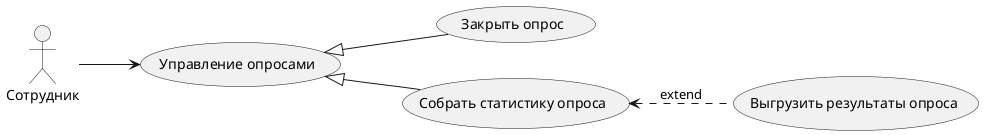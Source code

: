 ﻿@startuml
'https://plantuml.com/use-case-diagram

left to right direction

:Сотрудник: as employee

employee --> (Управление опросами)    
(Управление опросами) <|-- (Закрыть опрос) 
(Управление опросами) <|-- (Собрать статистику опроса) 

(Собрать статистику опроса) <.. (Выгрузить результаты опроса) : extend

@enduml